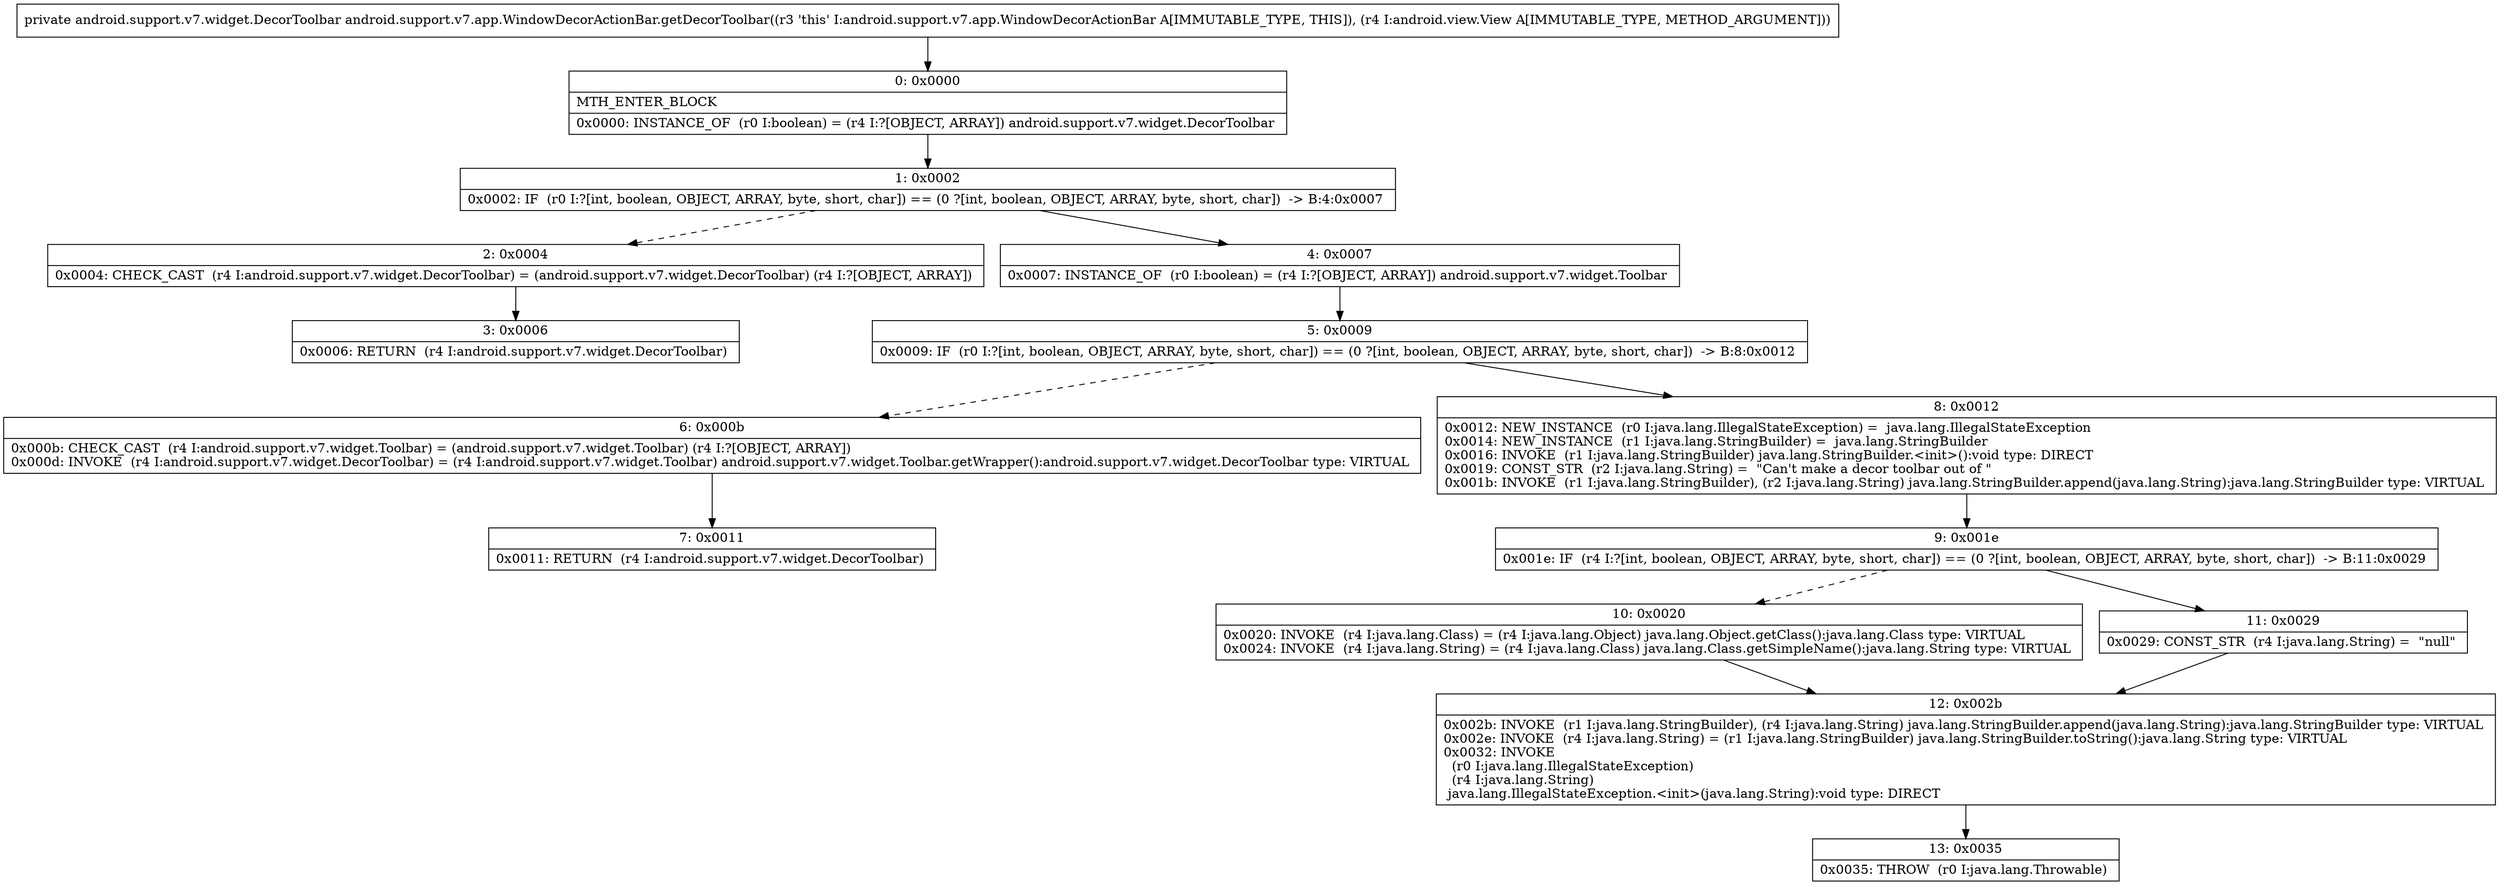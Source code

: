 digraph "CFG forandroid.support.v7.app.WindowDecorActionBar.getDecorToolbar(Landroid\/view\/View;)Landroid\/support\/v7\/widget\/DecorToolbar;" {
Node_0 [shape=record,label="{0\:\ 0x0000|MTH_ENTER_BLOCK\l|0x0000: INSTANCE_OF  (r0 I:boolean) = (r4 I:?[OBJECT, ARRAY]) android.support.v7.widget.DecorToolbar \l}"];
Node_1 [shape=record,label="{1\:\ 0x0002|0x0002: IF  (r0 I:?[int, boolean, OBJECT, ARRAY, byte, short, char]) == (0 ?[int, boolean, OBJECT, ARRAY, byte, short, char])  \-\> B:4:0x0007 \l}"];
Node_2 [shape=record,label="{2\:\ 0x0004|0x0004: CHECK_CAST  (r4 I:android.support.v7.widget.DecorToolbar) = (android.support.v7.widget.DecorToolbar) (r4 I:?[OBJECT, ARRAY]) \l}"];
Node_3 [shape=record,label="{3\:\ 0x0006|0x0006: RETURN  (r4 I:android.support.v7.widget.DecorToolbar) \l}"];
Node_4 [shape=record,label="{4\:\ 0x0007|0x0007: INSTANCE_OF  (r0 I:boolean) = (r4 I:?[OBJECT, ARRAY]) android.support.v7.widget.Toolbar \l}"];
Node_5 [shape=record,label="{5\:\ 0x0009|0x0009: IF  (r0 I:?[int, boolean, OBJECT, ARRAY, byte, short, char]) == (0 ?[int, boolean, OBJECT, ARRAY, byte, short, char])  \-\> B:8:0x0012 \l}"];
Node_6 [shape=record,label="{6\:\ 0x000b|0x000b: CHECK_CAST  (r4 I:android.support.v7.widget.Toolbar) = (android.support.v7.widget.Toolbar) (r4 I:?[OBJECT, ARRAY]) \l0x000d: INVOKE  (r4 I:android.support.v7.widget.DecorToolbar) = (r4 I:android.support.v7.widget.Toolbar) android.support.v7.widget.Toolbar.getWrapper():android.support.v7.widget.DecorToolbar type: VIRTUAL \l}"];
Node_7 [shape=record,label="{7\:\ 0x0011|0x0011: RETURN  (r4 I:android.support.v7.widget.DecorToolbar) \l}"];
Node_8 [shape=record,label="{8\:\ 0x0012|0x0012: NEW_INSTANCE  (r0 I:java.lang.IllegalStateException) =  java.lang.IllegalStateException \l0x0014: NEW_INSTANCE  (r1 I:java.lang.StringBuilder) =  java.lang.StringBuilder \l0x0016: INVOKE  (r1 I:java.lang.StringBuilder) java.lang.StringBuilder.\<init\>():void type: DIRECT \l0x0019: CONST_STR  (r2 I:java.lang.String) =  \"Can't make a decor toolbar out of \" \l0x001b: INVOKE  (r1 I:java.lang.StringBuilder), (r2 I:java.lang.String) java.lang.StringBuilder.append(java.lang.String):java.lang.StringBuilder type: VIRTUAL \l}"];
Node_9 [shape=record,label="{9\:\ 0x001e|0x001e: IF  (r4 I:?[int, boolean, OBJECT, ARRAY, byte, short, char]) == (0 ?[int, boolean, OBJECT, ARRAY, byte, short, char])  \-\> B:11:0x0029 \l}"];
Node_10 [shape=record,label="{10\:\ 0x0020|0x0020: INVOKE  (r4 I:java.lang.Class) = (r4 I:java.lang.Object) java.lang.Object.getClass():java.lang.Class type: VIRTUAL \l0x0024: INVOKE  (r4 I:java.lang.String) = (r4 I:java.lang.Class) java.lang.Class.getSimpleName():java.lang.String type: VIRTUAL \l}"];
Node_11 [shape=record,label="{11\:\ 0x0029|0x0029: CONST_STR  (r4 I:java.lang.String) =  \"null\" \l}"];
Node_12 [shape=record,label="{12\:\ 0x002b|0x002b: INVOKE  (r1 I:java.lang.StringBuilder), (r4 I:java.lang.String) java.lang.StringBuilder.append(java.lang.String):java.lang.StringBuilder type: VIRTUAL \l0x002e: INVOKE  (r4 I:java.lang.String) = (r1 I:java.lang.StringBuilder) java.lang.StringBuilder.toString():java.lang.String type: VIRTUAL \l0x0032: INVOKE  \l  (r0 I:java.lang.IllegalStateException)\l  (r4 I:java.lang.String)\l java.lang.IllegalStateException.\<init\>(java.lang.String):void type: DIRECT \l}"];
Node_13 [shape=record,label="{13\:\ 0x0035|0x0035: THROW  (r0 I:java.lang.Throwable) \l}"];
MethodNode[shape=record,label="{private android.support.v7.widget.DecorToolbar android.support.v7.app.WindowDecorActionBar.getDecorToolbar((r3 'this' I:android.support.v7.app.WindowDecorActionBar A[IMMUTABLE_TYPE, THIS]), (r4 I:android.view.View A[IMMUTABLE_TYPE, METHOD_ARGUMENT])) }"];
MethodNode -> Node_0;
Node_0 -> Node_1;
Node_1 -> Node_2[style=dashed];
Node_1 -> Node_4;
Node_2 -> Node_3;
Node_4 -> Node_5;
Node_5 -> Node_6[style=dashed];
Node_5 -> Node_8;
Node_6 -> Node_7;
Node_8 -> Node_9;
Node_9 -> Node_10[style=dashed];
Node_9 -> Node_11;
Node_10 -> Node_12;
Node_11 -> Node_12;
Node_12 -> Node_13;
}

